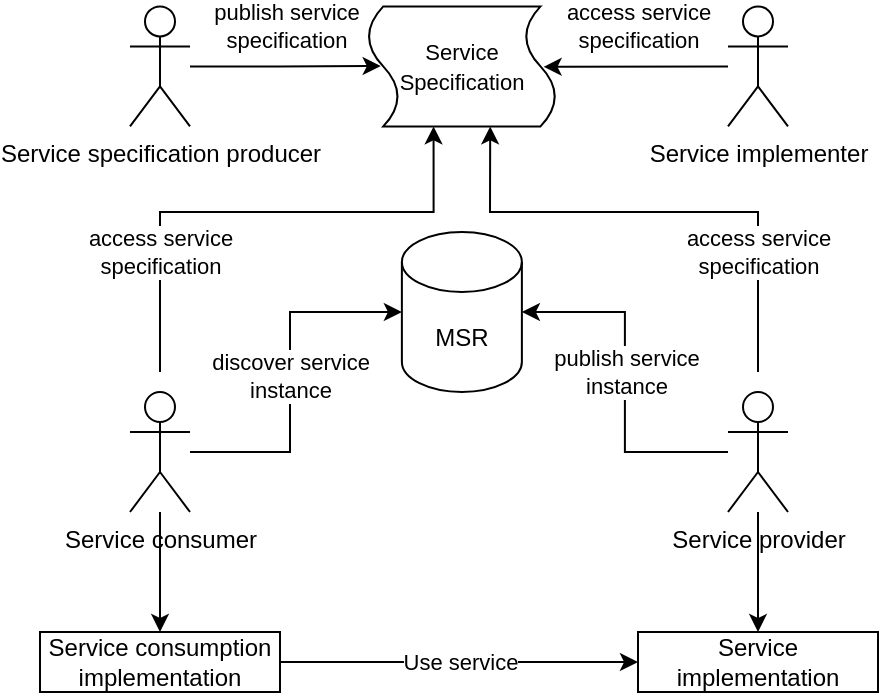 <mxfile version="19.0.3" type="device"><diagram id="JUZ05NPTfhQuIxtCzizv" name="Page-1"><mxGraphModel dx="981" dy="621" grid="1" gridSize="10" guides="1" tooltips="1" connect="1" arrows="1" fold="1" page="1" pageScale="1" pageWidth="827" pageHeight="1169" math="0" shadow="0"><root><mxCell id="0"/><mxCell id="1" parent="0"/><mxCell id="G8nP9d9J7FoPLp3Mcluq-1" value="publish service&lt;br&gt;specification" style="edgeStyle=orthogonalEdgeStyle;rounded=0;orthogonalLoop=1;jettySize=auto;html=1;entryX=0.497;entryY=0.93;entryDx=0;entryDy=0;entryPerimeter=0;" parent="1" source="G8nP9d9J7FoPLp3Mcluq-2" target="6d8CL1W1ENM4hDk8Kfs7-1" edge="1"><mxGeometry y="20" relative="1" as="geometry"><mxPoint as="offset"/></mxGeometry></mxCell><mxCell id="G8nP9d9J7FoPLp3Mcluq-2" value="Service specification producer" style="shape=umlActor;verticalLabelPosition=bottom;verticalAlign=top;html=1;outlineConnect=0;" parent="1" vertex="1"><mxGeometry x="100" y="107.19" width="30" height="60" as="geometry"/></mxCell><mxCell id="G8nP9d9J7FoPLp3Mcluq-3" value="access service&lt;br&gt;specification" style="rounded=0;orthogonalLoop=1;jettySize=auto;html=1;entryX=0.504;entryY=0.067;entryDx=0;entryDy=0;entryPerimeter=0;" parent="1" source="G8nP9d9J7FoPLp3Mcluq-4" target="6d8CL1W1ENM4hDk8Kfs7-1" edge="1"><mxGeometry x="-0.04" y="-20" relative="1" as="geometry"><mxPoint as="offset"/><mxPoint x="390" y="137.19" as="sourcePoint"/><mxPoint x="300" y="136.19" as="targetPoint"/></mxGeometry></mxCell><mxCell id="G8nP9d9J7FoPLp3Mcluq-4" value="Service implementer" style="shape=umlActor;verticalLabelPosition=bottom;verticalAlign=top;html=1;outlineConnect=0;" parent="1" vertex="1"><mxGeometry x="399" y="107.19" width="30" height="60" as="geometry"/></mxCell><mxCell id="G8nP9d9J7FoPLp3Mcluq-5" value="access service&lt;br&gt;specification" style="edgeStyle=orthogonalEdgeStyle;rounded=0;orthogonalLoop=1;jettySize=auto;html=1;entryX=1;entryY=0.65;entryDx=0;entryDy=0;entryPerimeter=0;" parent="1" target="6d8CL1W1ENM4hDk8Kfs7-1" edge="1"><mxGeometry x="-0.538" relative="1" as="geometry"><mxPoint x="115" y="290" as="sourcePoint"/><Array as="points"><mxPoint x="115" y="210"/><mxPoint x="252" y="210"/></Array><mxPoint as="offset"/></mxGeometry></mxCell><mxCell id="G8nP9d9J7FoPLp3Mcluq-6" style="edgeStyle=orthogonalEdgeStyle;rounded=0;orthogonalLoop=1;jettySize=auto;html=1;entryX=0.5;entryY=0;entryDx=0;entryDy=0;" parent="1" source="G8nP9d9J7FoPLp3Mcluq-7" target="G8nP9d9J7FoPLp3Mcluq-13" edge="1"><mxGeometry relative="1" as="geometry"/></mxCell><mxCell id="6d8CL1W1ENM4hDk8Kfs7-3" value="discover service&lt;br&gt;instance" style="edgeStyle=none;rounded=0;orthogonalLoop=1;jettySize=auto;html=1;entryX=0;entryY=0.5;entryDx=0;entryDy=0;entryPerimeter=0;fontSize=11;" edge="1" parent="1" source="G8nP9d9J7FoPLp3Mcluq-7" target="G8nP9d9J7FoPLp3Mcluq-11"><mxGeometry relative="1" as="geometry"><mxPoint x="140" y="330" as="sourcePoint"/><Array as="points"><mxPoint x="180" y="330"/><mxPoint x="180" y="260"/></Array></mxGeometry></mxCell><mxCell id="G8nP9d9J7FoPLp3Mcluq-7" value="Service consumer" style="shape=umlActor;verticalLabelPosition=bottom;verticalAlign=top;html=1;outlineConnect=0;" parent="1" vertex="1"><mxGeometry x="100" y="300" width="30" height="60" as="geometry"/></mxCell><mxCell id="G8nP9d9J7FoPLp3Mcluq-8" value="publish service&lt;br&gt;instance" style="edgeStyle=orthogonalEdgeStyle;rounded=0;orthogonalLoop=1;jettySize=auto;html=1;entryX=1;entryY=0.5;entryDx=0;entryDy=0;entryPerimeter=0;" parent="1" source="G8nP9d9J7FoPLp3Mcluq-10" target="G8nP9d9J7FoPLp3Mcluq-11" edge="1"><mxGeometry x="0.06" y="-1" relative="1" as="geometry"><mxPoint as="offset"/></mxGeometry></mxCell><mxCell id="G8nP9d9J7FoPLp3Mcluq-9" style="edgeStyle=orthogonalEdgeStyle;rounded=0;orthogonalLoop=1;jettySize=auto;html=1;" parent="1" source="G8nP9d9J7FoPLp3Mcluq-10" target="G8nP9d9J7FoPLp3Mcluq-14" edge="1"><mxGeometry relative="1" as="geometry"/></mxCell><mxCell id="6d8CL1W1ENM4hDk8Kfs7-4" value="&lt;span style=&quot;color: rgb(0, 0, 0); font-family: Helvetica; font-size: 11px; font-style: normal; font-variant-ligatures: normal; font-variant-caps: normal; font-weight: 400; letter-spacing: normal; orphans: 2; text-align: center; text-indent: 0px; text-transform: none; widows: 2; word-spacing: 0px; -webkit-text-stroke-width: 0px; background-color: rgb(255, 255, 255); text-decoration-thickness: initial; text-decoration-style: initial; text-decoration-color: initial; float: none; display: inline !important;&quot;&gt;access service&lt;/span&gt;&lt;br style=&quot;color: rgb(0, 0, 0); font-family: Helvetica; font-size: 11px; font-style: normal; font-variant-ligatures: normal; font-variant-caps: normal; font-weight: 400; letter-spacing: normal; orphans: 2; text-align: center; text-indent: 0px; text-transform: none; widows: 2; word-spacing: 0px; -webkit-text-stroke-width: 0px; text-decoration-thickness: initial; text-decoration-style: initial; text-decoration-color: initial;&quot;&gt;&lt;span style=&quot;color: rgb(0, 0, 0); font-family: Helvetica; font-size: 11px; font-style: normal; font-variant-ligatures: normal; font-variant-caps: normal; font-weight: 400; letter-spacing: normal; orphans: 2; text-align: center; text-indent: 0px; text-transform: none; widows: 2; word-spacing: 0px; -webkit-text-stroke-width: 0px; background-color: rgb(255, 255, 255); text-decoration-thickness: initial; text-decoration-style: initial; text-decoration-color: initial; float: none; display: inline !important;&quot;&gt;specification&lt;/span&gt;" style="edgeStyle=none;rounded=0;orthogonalLoop=1;jettySize=auto;html=1;entryX=1;entryY=0.35;entryDx=0;entryDy=0;entryPerimeter=0;fontSize=11;" edge="1" parent="1" target="6d8CL1W1ENM4hDk8Kfs7-1"><mxGeometry x="-0.533" relative="1" as="geometry"><mxPoint x="414" y="290" as="sourcePoint"/><Array as="points"><mxPoint x="414" y="210"/><mxPoint x="280" y="210"/></Array><mxPoint as="offset"/></mxGeometry></mxCell><mxCell id="G8nP9d9J7FoPLp3Mcluq-10" value="Service provider" style="shape=umlActor;verticalLabelPosition=bottom;verticalAlign=top;html=1;outlineConnect=0;" parent="1" vertex="1"><mxGeometry x="399" y="300" width="30" height="60" as="geometry"/></mxCell><mxCell id="G8nP9d9J7FoPLp3Mcluq-11" value="MSR" style="shape=cylinder3;whiteSpace=wrap;html=1;boundedLbl=1;backgroundOutline=1;size=15;" parent="1" vertex="1"><mxGeometry x="235.94" y="220" width="60" height="80" as="geometry"/></mxCell><mxCell id="G8nP9d9J7FoPLp3Mcluq-12" value="Use service" style="edgeStyle=orthogonalEdgeStyle;rounded=0;orthogonalLoop=1;jettySize=auto;html=1;entryX=0;entryY=0.5;entryDx=0;entryDy=0;" parent="1" source="G8nP9d9J7FoPLp3Mcluq-13" target="G8nP9d9J7FoPLp3Mcluq-14" edge="1"><mxGeometry relative="1" as="geometry"/></mxCell><mxCell id="G8nP9d9J7FoPLp3Mcluq-13" value="Service consumption&lt;br&gt;implementation" style="rounded=0;whiteSpace=wrap;html=1;" parent="1" vertex="1"><mxGeometry x="55" y="420" width="120" height="30" as="geometry"/></mxCell><mxCell id="G8nP9d9J7FoPLp3Mcluq-14" value="Service&lt;br&gt;implementation" style="rounded=0;whiteSpace=wrap;html=1;" parent="1" vertex="1"><mxGeometry x="354" y="420" width="120" height="30" as="geometry"/></mxCell><mxCell id="6d8CL1W1ENM4hDk8Kfs7-1" value="&lt;font style=&quot;font-size: 11px;&quot;&gt;Service&lt;br&gt;Specification&lt;/font&gt;" style="shape=tape;whiteSpace=wrap;html=1;size=0.167;rotation=90;horizontal=0;" vertex="1" parent="1"><mxGeometry x="235.94" y="90" width="60" height="94.38" as="geometry"/></mxCell></root></mxGraphModel></diagram></mxfile>